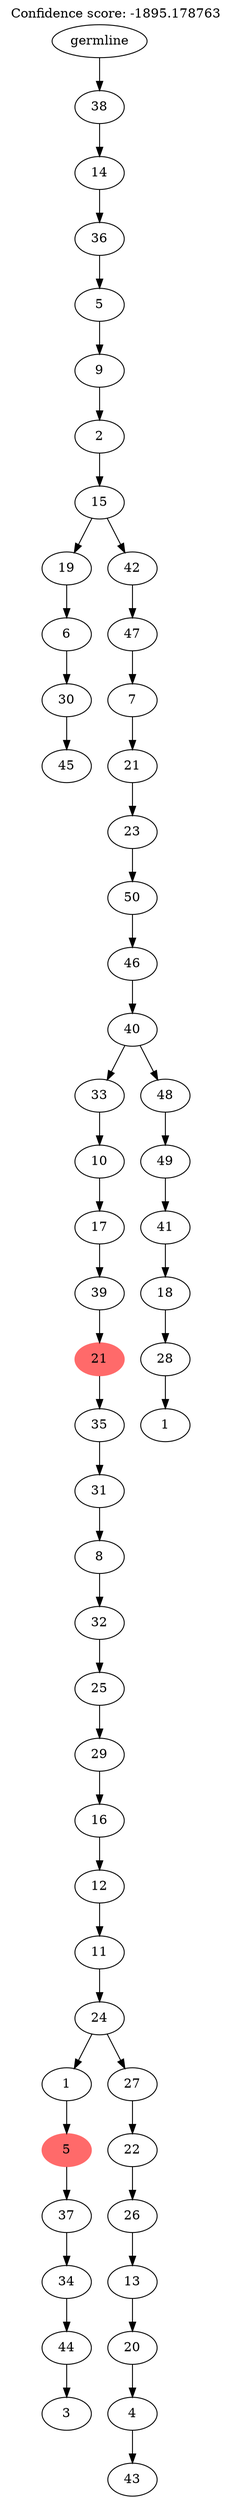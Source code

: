 digraph g {
	"52" -> "53";
	"53" [label="45"];
	"51" -> "52";
	"52" [label="30"];
	"50" -> "51";
	"51" [label="6"];
	"48" -> "49";
	"49" [label="3"];
	"47" -> "48";
	"48" [label="44"];
	"46" -> "47";
	"47" [label="34"];
	"45" -> "46";
	"46" [label="37"];
	"44" -> "45";
	"45" [color=indianred1, style=filled, label="5"];
	"42" -> "43";
	"43" [label="43"];
	"41" -> "42";
	"42" [label="4"];
	"40" -> "41";
	"41" [label="20"];
	"39" -> "40";
	"40" [label="13"];
	"38" -> "39";
	"39" [label="26"];
	"37" -> "38";
	"38" [label="22"];
	"36" -> "37";
	"37" [label="27"];
	"36" -> "44";
	"44" [label="1"];
	"35" -> "36";
	"36" [label="24"];
	"34" -> "35";
	"35" [label="11"];
	"33" -> "34";
	"34" [label="12"];
	"32" -> "33";
	"33" [label="16"];
	"31" -> "32";
	"32" [label="29"];
	"30" -> "31";
	"31" [label="25"];
	"29" -> "30";
	"30" [label="32"];
	"28" -> "29";
	"29" [label="8"];
	"27" -> "28";
	"28" [label="31"];
	"26" -> "27";
	"27" [label="35"];
	"25" -> "26";
	"26" [color=indianred1, style=filled, label="21"];
	"24" -> "25";
	"25" [label="39"];
	"23" -> "24";
	"24" [label="17"];
	"22" -> "23";
	"23" [label="10"];
	"20" -> "21";
	"21" [label="1"];
	"19" -> "20";
	"20" [label="28"];
	"18" -> "19";
	"19" [label="18"];
	"17" -> "18";
	"18" [label="41"];
	"16" -> "17";
	"17" [label="49"];
	"15" -> "16";
	"16" [label="48"];
	"15" -> "22";
	"22" [label="33"];
	"14" -> "15";
	"15" [label="40"];
	"13" -> "14";
	"14" [label="46"];
	"12" -> "13";
	"13" [label="50"];
	"11" -> "12";
	"12" [label="23"];
	"10" -> "11";
	"11" [label="21"];
	"9" -> "10";
	"10" [label="7"];
	"8" -> "9";
	"9" [label="47"];
	"7" -> "8";
	"8" [label="42"];
	"7" -> "50";
	"50" [label="19"];
	"6" -> "7";
	"7" [label="15"];
	"5" -> "6";
	"6" [label="2"];
	"4" -> "5";
	"5" [label="9"];
	"3" -> "4";
	"4" [label="5"];
	"2" -> "3";
	"3" [label="36"];
	"1" -> "2";
	"2" [label="14"];
	"0" -> "1";
	"1" [label="38"];
	"0" [label="germline"];
	labelloc="t";
	label="Confidence score: -1895.178763";
}
